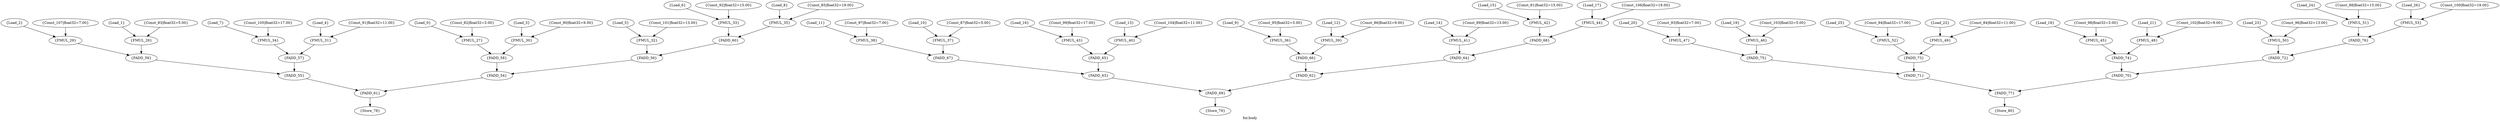  /* ------- Application graph pragma ------- 
[SupportedOps] = {ALU, FADD, FMUL};  
[SupportedOps] = {MEMPORT, input, output};
[SupportedOps] = {Constant, const};
*/
strict digraph "for.body" {
label="for.body";
Load_0 [label="{Load_0}", opcode=input];
Load_1 [label="{Load_1}", opcode=input];
Load_2 [label="{Load_2}", opcode=input];
Load_3 [label="{Load_3}", opcode=input];
Load_4 [label="{Load_4}", opcode=input];
Load_5 [label="{Load_5}", opcode=input];
Load_6 [label="{Load_6}", opcode=input];
Load_7 [label="{Load_7}", opcode=input];
Load_8 [label="{Load_8}", opcode=input];
Load_9 [label="{Load_9}", opcode=input];
Load_10 [label="{Load_10}", opcode=input];
Load_11 [label="{Load_11}", opcode=input];
Load_12 [label="{Load_12}", opcode=input];
Load_13 [label="{Load_13}", opcode=input];
Load_14 [label="{Load_14}", opcode=input];
Load_15 [label="{Load_15}", opcode=input];
Load_16 [label="{Load_16}", opcode=input];
Load_17 [label="{Load_17}", opcode=input];
Load_18 [label="{Load_18}", opcode=input];
Load_19 [label="{Load_19}", opcode=input];
Load_20 [label="{Load_20}", opcode=input];
Load_21 [label="{Load_21}", opcode=input];
Load_22 [label="{Load_22}", opcode=input];
Load_23 [label="{Load_23}", opcode=input];
Load_24 [label="{Load_24}", opcode=input];
Load_25 [label="{Load_25}", opcode=input];
Load_26 [label="{Load_26}", opcode=input];
FMUL_27 [label="{FMUL_27}", opcode=FMUL];
FMUL_28 [label="{FMUL_28}", opcode=FMUL];
FMUL_29 [label="{FMUL_29}", opcode=FMUL];
FMUL_30 [label="{FMUL_30}", opcode=FMUL];
FMUL_31 [label="{FMUL_31}", opcode=FMUL];
FMUL_32 [label="{FMUL_32}", opcode=FMUL];
FMUL_33 [label="{FMUL_33}", opcode=FMUL];
FMUL_34 [label="{FMUL_34}", opcode=FMUL];
FMUL_35 [label="{FMUL_35}", opcode=FMUL];
FMUL_36 [label="{FMUL_36}", opcode=FMUL];
FMUL_37 [label="{FMUL_37}", opcode=FMUL];
FMUL_38 [label="{FMUL_38}", opcode=FMUL];
FMUL_39 [label="{FMUL_39}", opcode=FMUL];
FMUL_40 [label="{FMUL_40}", opcode=FMUL];
FMUL_41 [label="{FMUL_41}", opcode=FMUL];
FMUL_42 [label="{FMUL_42}", opcode=FMUL];
FMUL_43 [label="{FMUL_43}", opcode=FMUL];
FMUL_44 [label="{FMUL_44}", opcode=FMUL];
FMUL_45 [label="{FMUL_45}", opcode=FMUL];
FMUL_46 [label="{FMUL_46}", opcode=FMUL];
FMUL_47 [label="{FMUL_47}", opcode=FMUL];
FMUL_48 [label="{FMUL_48}", opcode=FMUL];
FMUL_49 [label="{FMUL_49}", opcode=FMUL];
FMUL_50 [label="{FMUL_50}", opcode=FMUL];
FMUL_51 [label="{FMUL_51}", opcode=FMUL];
FMUL_52 [label="{FMUL_52}", opcode=FMUL];
FMUL_53 [label="{FMUL_53}", opcode=FMUL];
FADD_61 [label="{FADD_61}", opcode=FADD];
FADD_69 [label="{FADD_69}", opcode=FADD];
FADD_77 [label="{FADD_77}", opcode=FADD];
Store_78 [label="{Store_78}", opcode=output];
Store_79 [label="{Store_79}", opcode=output];
Store_80 [label="{Store_80}", opcode=output];
Const_81 [constVal="1", float32="15.00", label="{Const_81|float32=15.00}", opcode=const];
Const_82 [constVal="1", float32="3.00", label="{Const_82|float32=3.00}", opcode=const];
Const_83 [constVal="1", float32="5.00", label="{Const_83|float32=5.00}", opcode=const];
Const_84 [constVal="1", float32="11.00", label="{Const_84|float32=11.00}", opcode=const];
Const_85 [constVal="1", float32="19.00", label="{Const_85|float32=19.00}", opcode=const];
Const_86 [constVal="1", float32="9.00", label="{Const_86|float32=9.00}", opcode=const];
Const_87 [constVal="1", float32="5.00", label="{Const_87|float32=5.00}", opcode=const];
Const_88 [constVal="1", float32="15.00", label="{Const_88|float32=15.00}", opcode=const];
Const_89 [constVal="1", float32="13.00", label="{Const_89|float32=13.00}", opcode=const];
Const_90 [constVal="1", float32="9.00", label="{Const_90|float32=9.00}", opcode=const];
Const_91 [constVal="1", float32="11.00", label="{Const_91|float32=11.00}", opcode=const];
Const_92 [constVal="1", float32="15.00", label="{Const_92|float32=15.00}", opcode=const];
Const_93 [constVal="1", float32="7.00", label="{Const_93|float32=7.00}", opcode=const];
Const_94 [constVal="1", float32="17.00", label="{Const_94|float32=17.00}", opcode=const];
Const_95 [constVal="1", float32="3.00", label="{Const_95|float32=3.00}", opcode=const];
Const_96 [constVal="1", float32="13.00", label="{Const_96|float32=13.00}", opcode=const];
Const_97 [constVal="1", float32="7.00", label="{Const_97|float32=7.00}", opcode=const];
Const_98 [constVal="1", float32="3.00", label="{Const_98|float32=3.00}", opcode=const];
Const_99 [constVal="1", float32="17.00", label="{Const_99|float32=17.00}", opcode=const];
Const_100 [constVal="1", float32="19.00", label="{Const_100|float32=19.00}", opcode=const];
Const_101 [constVal="1", float32="13.00", label="{Const_101|float32=13.00}", opcode=const];
Const_102 [constVal="1", float32="9.00", label="{Const_102|float32=9.00}", opcode=const];
Const_103 [constVal="1", float32="5.00", label="{Const_103|float32=5.00}", opcode=const];
Const_104 [constVal="1", float32="11.00", label="{Const_104|float32=11.00}", opcode=const];
Const_105 [constVal="1", float32="17.00", label="{Const_105|float32=17.00}", opcode=const];
Const_106 [constVal="1", float32="19.00", label="{Const_106|float32=19.00}", opcode=const];
Const_107 [constVal="1", float32="7.00", label="{Const_107|float32=7.00}", opcode=const];
FADD_60 [label="{FADD_60}", opcode=FADD];
FADD_59 [label="{FADD_59}", opcode=FADD];
FADD_58 [label="{FADD_58}", opcode=FADD];
FADD_57 [label="{FADD_57}", opcode=FADD];
FADD_56 [label="{FADD_56}", opcode=FADD];
FADD_55 [label="{FADD_55}", opcode=FADD];
FADD_54 [label="{FADD_54}", opcode=FADD];
FADD_68 [label="{FADD_68}", opcode=FADD];
FADD_67 [label="{FADD_67}", opcode=FADD];
FADD_66 [label="{FADD_66}", opcode=FADD];
FADD_65 [label="{FADD_65}", opcode=FADD];
FADD_64 [label="{FADD_64}", opcode=FADD];
FADD_63 [label="{FADD_63}", opcode=FADD];
FADD_62 [label="{FADD_62}", opcode=FADD];
FADD_76 [label="{FADD_76}", opcode=FADD];
FADD_75 [label="{FADD_75}", opcode=FADD];
FADD_74 [label="{FADD_74}", opcode=FADD];
FADD_73 [label="{FADD_73}", opcode=FADD];
FADD_72 [label="{FADD_72}", opcode=FADD];
FADD_71 [label="{FADD_71}", opcode=FADD];
FADD_70 [label="{FADD_70}", opcode=FADD];
Load_0 -> FMUL_27  [driver=outPinA, load=inPinB];
Load_1 -> FMUL_28  [driver=outPinA, load=inPinB];
Load_2 -> FMUL_29  [driver=outPinA, load=inPinB];
Load_3 -> FMUL_30  [driver=outPinA, load=inPinB];
Load_4 -> FMUL_31  [driver=outPinA, load=inPinB];
Load_5 -> FMUL_32  [driver=outPinA, load=inPinB];
Load_6 -> FMUL_33  [driver=outPinA, load=inPinB];
Load_7 -> FMUL_34  [driver=outPinA, load=inPinB];
Load_8 -> FMUL_35  [driver=outPinA, load=inPinB];
Load_9 -> FMUL_36  [driver=outPinA, load=inPinB];
Load_10 -> FMUL_37  [driver=outPinA, load=inPinB];
Load_11 -> FMUL_38  [driver=outPinA, load=inPinB];
Load_12 -> FMUL_39  [driver=outPinA, load=inPinB];
Load_13 -> FMUL_40  [driver=outPinA, load=inPinB];
Load_14 -> FMUL_41  [driver=outPinA, load=inPinB];
Load_15 -> FMUL_42  [driver=outPinA, load=inPinB];
Load_16 -> FMUL_43  [driver=outPinA, load=inPinB];
Load_17 -> FMUL_44  [driver=outPinA, load=inPinB];
Load_18 -> FMUL_45  [driver=outPinA, load=inPinB];
Load_19 -> FMUL_46  [driver=outPinA, load=inPinB];
Load_20 -> FMUL_47  [driver=outPinA, load=inPinB];
Load_21 -> FMUL_48  [driver=outPinA, load=inPinB];
Load_22 -> FMUL_49  [driver=outPinA, load=inPinB];
Load_23 -> FMUL_50  [driver=outPinA, load=inPinB];
Load_24 -> FMUL_51  [driver=outPinA, load=inPinB];
Load_25 -> FMUL_52  [driver=outPinA, load=inPinB];
Load_26 -> FMUL_53  [driver=outPinA, load=inPinB];
FMUL_27 -> FADD_58  [driver=outPinA, load=inPinB];
FMUL_28 -> FADD_59  [driver=outPinA, load=inPinB];
FMUL_29 -> FADD_59  [driver=outPinA, load=inPinA];
FMUL_30 -> FADD_58  [driver=outPinA, load=inPinA];
FMUL_31 -> FADD_57  [driver=outPinA, load=inPinB];
FMUL_32 -> FADD_56  [driver=outPinA, load=inPinB];
FMUL_33 -> FADD_60  [driver=outPinA, load=inPinB];
FMUL_34 -> FADD_57  [driver=outPinA, load=inPinA];
FMUL_35 -> FADD_60  [driver=outPinA, load=inPinA];
FMUL_36 -> FADD_66  [driver=outPinA, load=inPinB];
FMUL_37 -> FADD_67  [driver=outPinA, load=inPinB];
FMUL_38 -> FADD_67  [driver=outPinA, load=inPinA];
FMUL_39 -> FADD_66  [driver=outPinA, load=inPinA];
FMUL_40 -> FADD_65  [driver=outPinA, load=inPinB];
FMUL_41 -> FADD_64  [driver=outPinA, load=inPinB];
FMUL_42 -> FADD_68  [driver=outPinA, load=inPinB];
FMUL_43 -> FADD_65  [driver=outPinA, load=inPinA];
FMUL_44 -> FADD_68  [driver=outPinA, load=inPinA];
FMUL_45 -> FADD_74  [driver=outPinA, load=inPinB];
FMUL_46 -> FADD_75  [driver=outPinA, load=inPinB];
FMUL_47 -> FADD_75  [driver=outPinA, load=inPinA];
FMUL_48 -> FADD_74  [driver=outPinA, load=inPinA];
FMUL_49 -> FADD_73  [driver=outPinA, load=inPinB];
FMUL_50 -> FADD_72  [driver=outPinA, load=inPinB];
FMUL_51 -> FADD_76  [driver=outPinA, load=inPinB];
FMUL_52 -> FADD_73  [driver=outPinA, load=inPinA];
FMUL_53 -> FADD_76  [driver=outPinA, load=inPinA];
FADD_61 -> Store_78  [driver=outPinA, load=inPinA];
FADD_69 -> Store_79  [driver=outPinA, load=inPinA];
FADD_77 -> Store_80  [driver=outPinA, load=inPinA];
Const_81 -> FMUL_42  [driver=outPinA, load=inPinA];
Const_82 -> FMUL_27  [driver=outPinA, load=inPinA];
Const_83 -> FMUL_28  [driver=outPinA, load=inPinA];
Const_84 -> FMUL_49  [driver=outPinA, load=inPinA];
Const_85 -> FMUL_35  [driver=outPinA, load=inPinA];
Const_86 -> FMUL_39  [driver=outPinA, load=inPinA];
Const_87 -> FMUL_37  [driver=outPinA, load=inPinA];
Const_88 -> FMUL_51  [driver=outPinA, load=inPinA];
Const_89 -> FMUL_41  [driver=outPinA, load=inPinA];
Const_90 -> FMUL_30  [driver=outPinA, load=inPinA];
Const_91 -> FMUL_31  [driver=outPinA, load=inPinA];
Const_92 -> FMUL_33  [driver=outPinA, load=inPinA];
Const_93 -> FMUL_47  [driver=outPinA, load=inPinA];
Const_94 -> FMUL_52  [driver=outPinA, load=inPinA];
Const_95 -> FMUL_36  [driver=outPinA, load=inPinA];
Const_96 -> FMUL_50  [driver=outPinA, load=inPinA];
Const_97 -> FMUL_38  [driver=outPinA, load=inPinA];
Const_98 -> FMUL_45  [driver=outPinA, load=inPinA];
Const_99 -> FMUL_43  [driver=outPinA, load=inPinA];
Const_100 -> FMUL_53  [driver=outPinA, load=inPinA];
Const_101 -> FMUL_32  [driver=outPinA, load=inPinA];
Const_102 -> FMUL_48  [driver=outPinA, load=inPinA];
Const_103 -> FMUL_46  [driver=outPinA, load=inPinA];
Const_104 -> FMUL_40  [driver=outPinA, load=inPinA];
Const_105 -> FMUL_34  [driver=outPinA, load=inPinA];
Const_106 -> FMUL_44  [driver=outPinA, load=inPinA];
Const_107 -> FMUL_29  [driver=outPinA, load=inPinA];
FADD_60 -> FADD_56  [driver=outPinA, load=inPinA];
FADD_59 -> FADD_55  [driver=outPinA, load=inPinB];
FADD_58 -> FADD_54  [driver=outPinA, load=inPinB];
FADD_57 -> FADD_55  [driver=outPinA, load=inPinA];
FADD_56 -> FADD_54  [driver=outPinA, load=inPinA];
FADD_55 -> FADD_61  [driver=outPinA, load=inPinB];
FADD_54 -> FADD_61  [driver=outPinA, load=inPinA];
FADD_68 -> FADD_64  [driver=outPinA, load=inPinA];
FADD_67 -> FADD_63  [driver=outPinA, load=inPinB];
FADD_66 -> FADD_62  [driver=outPinA, load=inPinB];
FADD_65 -> FADD_63  [driver=outPinA, load=inPinA];
FADD_64 -> FADD_62  [driver=outPinA, load=inPinA];
FADD_63 -> FADD_69  [driver=outPinA, load=inPinB];
FADD_62 -> FADD_69  [driver=outPinA, load=inPinA];
FADD_76 -> FADD_72  [driver=outPinA, load=inPinA];
FADD_75 -> FADD_71  [driver=outPinA, load=inPinB];
FADD_74 -> FADD_70  [driver=outPinA, load=inPinB];
FADD_73 -> FADD_71  [driver=outPinA, load=inPinA];
FADD_72 -> FADD_70  [driver=outPinA, load=inPinA];
FADD_71 -> FADD_77  [driver=outPinA, load=inPinB];
FADD_70 -> FADD_77  [driver=outPinA, load=inPinA];
}
